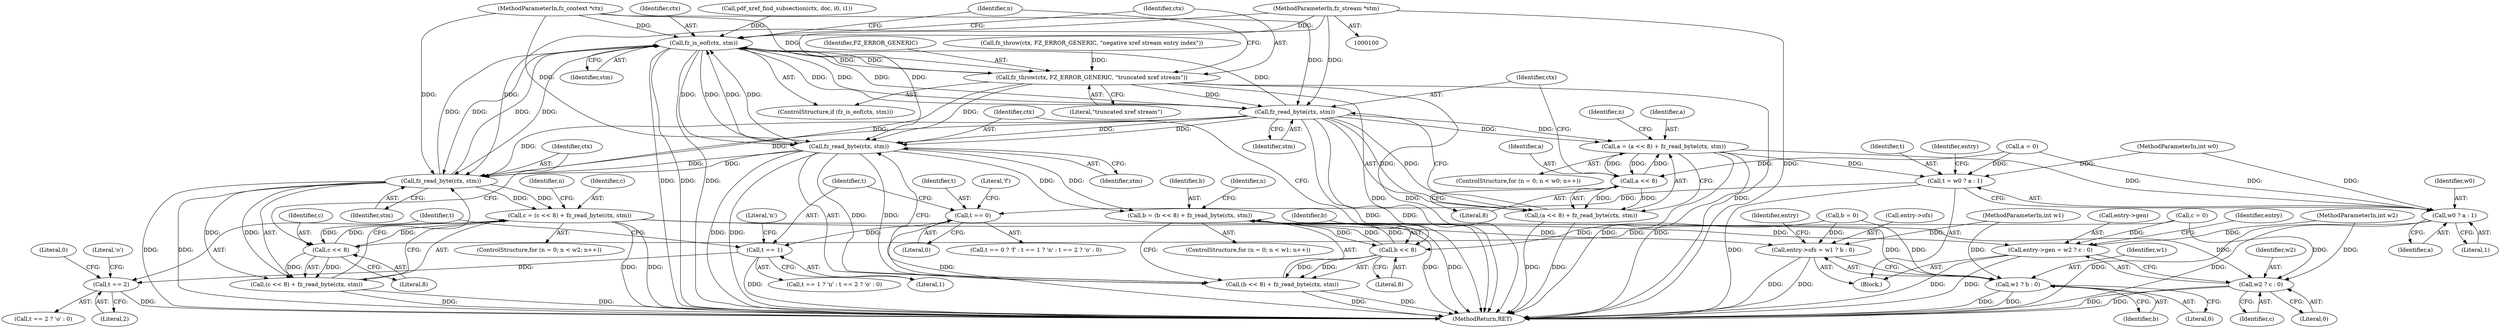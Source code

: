 digraph "0_ghostscript_55c3f68d638ac1263a386e0aaa004bb6e8bde731@pointer" {
"1000103" [label="(MethodParameterIn,fz_stream *stm)"];
"1000184" [label="(Call,fz_is_eof(ctx, stm))"];
"1000187" [label="(Call,fz_throw(ctx, FZ_ERROR_GENERIC, \"truncated xref stream\"))"];
"1000206" [label="(Call,fz_read_byte(ctx, stm))"];
"1000200" [label="(Call,a = (a << 8) + fz_read_byte(ctx, stm))"];
"1000203" [label="(Call,a << 8)"];
"1000202" [label="(Call,(a << 8) + fz_read_byte(ctx, stm))"];
"1000252" [label="(Call,t = w0 ? a : 1)"];
"1000263" [label="(Call,t == 0)"];
"1000268" [label="(Call,t == 1)"];
"1000273" [label="(Call,t == 2)"];
"1000254" [label="(Call,w0 ? a : 1)"];
"1000224" [label="(Call,fz_read_byte(ctx, stm))"];
"1000218" [label="(Call,b = (b << 8) + fz_read_byte(ctx, stm))"];
"1000221" [label="(Call,b << 8)"];
"1000220" [label="(Call,(b << 8) + fz_read_byte(ctx, stm))"];
"1000278" [label="(Call,entry->ofs = w1 ? b : 0)"];
"1000282" [label="(Call,w1 ? b : 0)"];
"1000242" [label="(Call,fz_read_byte(ctx, stm))"];
"1000236" [label="(Call,c = (c << 8) + fz_read_byte(ctx, stm))"];
"1000239" [label="(Call,c << 8)"];
"1000238" [label="(Call,(c << 8) + fz_read_byte(ctx, stm))"];
"1000286" [label="(Call,entry->gen = w2 ? c : 0)"];
"1000290" [label="(Call,w2 ? c : 0)"];
"1000108" [label="(MethodParameterIn,int w2)"];
"1000189" [label="(Identifier,FZ_ERROR_GENERIC)"];
"1000265" [label="(Literal,0)"];
"1000274" [label="(Identifier,t)"];
"1000199" [label="(Identifier,n)"];
"1000243" [label="(Identifier,ctx)"];
"1000235" [label="(Identifier,n)"];
"1000288" [label="(Identifier,entry)"];
"1000286" [label="(Call,entry->gen = w2 ? c : 0)"];
"1000180" [label="(Call,c = 0)"];
"1000293" [label="(Literal,0)"];
"1000207" [label="(Identifier,ctx)"];
"1000191" [label="(ControlStructure,for (n = 0; n < w0; n++))"];
"1000304" [label="(MethodReturn,RET)"];
"1000254" [label="(Call,w0 ? a : 1)"];
"1000176" [label="(Call,b = 0)"];
"1000187" [label="(Call,fz_throw(ctx, FZ_ERROR_GENERIC, \"truncated xref stream\"))"];
"1000128" [label="(Call,fz_throw(ctx, FZ_ERROR_GENERIC, \"negative xref stream entry index\"))"];
"1000218" [label="(Call,b = (b << 8) + fz_read_byte(ctx, stm))"];
"1000134" [label="(Call,pdf_xref_find_subsection(ctx, doc, i0, i1))"];
"1000271" [label="(Literal,'n')"];
"1000103" [label="(MethodParameterIn,fz_stream *stm)"];
"1000188" [label="(Identifier,ctx)"];
"1000290" [label="(Call,w2 ? c : 0)"];
"1000285" [label="(Literal,0)"];
"1000226" [label="(Identifier,stm)"];
"1000206" [label="(Call,fz_read_byte(ctx, stm))"];
"1000277" [label="(Literal,0)"];
"1000204" [label="(Identifier,a)"];
"1000101" [label="(MethodParameterIn,fz_context *ctx)"];
"1000266" [label="(Literal,'f')"];
"1000275" [label="(Literal,2)"];
"1000205" [label="(Literal,8)"];
"1000253" [label="(Identifier,t)"];
"1000256" [label="(Identifier,a)"];
"1000236" [label="(Call,c = (c << 8) + fz_read_byte(ctx, stm))"];
"1000255" [label="(Identifier,w0)"];
"1000227" [label="(ControlStructure,for (n = 0; n < w2; n++))"];
"1000200" [label="(Call,a = (a << 8) + fz_read_byte(ctx, stm))"];
"1000238" [label="(Call,(c << 8) + fz_read_byte(ctx, stm))"];
"1000224" [label="(Call,fz_read_byte(ctx, stm))"];
"1000172" [label="(Call,a = 0)"];
"1000222" [label="(Identifier,b)"];
"1000217" [label="(Identifier,n)"];
"1000201" [label="(Identifier,a)"];
"1000209" [label="(ControlStructure,for (n = 0; n < w1; n++))"];
"1000292" [label="(Identifier,c)"];
"1000268" [label="(Call,t == 1)"];
"1000184" [label="(Call,fz_is_eof(ctx, stm))"];
"1000279" [label="(Call,entry->ofs)"];
"1000244" [label="(Identifier,stm)"];
"1000106" [label="(MethodParameterIn,int w0)"];
"1000221" [label="(Call,b << 8)"];
"1000237" [label="(Identifier,c)"];
"1000264" [label="(Identifier,t)"];
"1000270" [label="(Literal,1)"];
"1000240" [label="(Identifier,c)"];
"1000193" [label="(Identifier,n)"];
"1000276" [label="(Literal,'o')"];
"1000190" [label="(Literal,\"truncated xref stream\")"];
"1000186" [label="(Identifier,stm)"];
"1000208" [label="(Identifier,stm)"];
"1000257" [label="(Literal,1)"];
"1000263" [label="(Call,t == 0)"];
"1000272" [label="(Call,t == 2 ? 'o' : 0)"];
"1000241" [label="(Literal,8)"];
"1000239" [label="(Call,c << 8)"];
"1000183" [label="(ControlStructure,if (fz_is_eof(ctx, stm)))"];
"1000107" [label="(MethodParameterIn,int w1)"];
"1000185" [label="(Identifier,ctx)"];
"1000203" [label="(Call,a << 8)"];
"1000252" [label="(Call,t = w0 ? a : 1)"];
"1000296" [label="(Identifier,entry)"];
"1000202" [label="(Call,(a << 8) + fz_read_byte(ctx, stm))"];
"1000283" [label="(Identifier,w1)"];
"1000220" [label="(Call,(b << 8) + fz_read_byte(ctx, stm))"];
"1000219" [label="(Identifier,b)"];
"1000267" [label="(Call,t == 1 ? 'n' : t == 2 ? 'o' : 0)"];
"1000291" [label="(Identifier,w2)"];
"1000223" [label="(Literal,8)"];
"1000242" [label="(Call,fz_read_byte(ctx, stm))"];
"1000278" [label="(Call,entry->ofs = w1 ? b : 0)"];
"1000225" [label="(Identifier,ctx)"];
"1000284" [label="(Identifier,b)"];
"1000260" [label="(Identifier,entry)"];
"1000262" [label="(Call,t == 0 ? 'f' : t == 1 ? 'n' : t == 2 ? 'o' : 0)"];
"1000269" [label="(Identifier,t)"];
"1000282" [label="(Call,w1 ? b : 0)"];
"1000287" [label="(Call,entry->gen)"];
"1000273" [label="(Call,t == 2)"];
"1000250" [label="(Block,)"];
"1000103" -> "1000100"  [label="AST: "];
"1000103" -> "1000304"  [label="DDG: "];
"1000103" -> "1000184"  [label="DDG: "];
"1000103" -> "1000206"  [label="DDG: "];
"1000103" -> "1000224"  [label="DDG: "];
"1000103" -> "1000242"  [label="DDG: "];
"1000184" -> "1000183"  [label="AST: "];
"1000184" -> "1000186"  [label="CFG: "];
"1000185" -> "1000184"  [label="AST: "];
"1000186" -> "1000184"  [label="AST: "];
"1000188" -> "1000184"  [label="CFG: "];
"1000193" -> "1000184"  [label="CFG: "];
"1000184" -> "1000304"  [label="DDG: "];
"1000184" -> "1000304"  [label="DDG: "];
"1000184" -> "1000304"  [label="DDG: "];
"1000187" -> "1000184"  [label="DDG: "];
"1000224" -> "1000184"  [label="DDG: "];
"1000224" -> "1000184"  [label="DDG: "];
"1000206" -> "1000184"  [label="DDG: "];
"1000206" -> "1000184"  [label="DDG: "];
"1000242" -> "1000184"  [label="DDG: "];
"1000242" -> "1000184"  [label="DDG: "];
"1000134" -> "1000184"  [label="DDG: "];
"1000101" -> "1000184"  [label="DDG: "];
"1000184" -> "1000187"  [label="DDG: "];
"1000184" -> "1000206"  [label="DDG: "];
"1000184" -> "1000206"  [label="DDG: "];
"1000184" -> "1000224"  [label="DDG: "];
"1000184" -> "1000224"  [label="DDG: "];
"1000184" -> "1000242"  [label="DDG: "];
"1000184" -> "1000242"  [label="DDG: "];
"1000187" -> "1000183"  [label="AST: "];
"1000187" -> "1000190"  [label="CFG: "];
"1000188" -> "1000187"  [label="AST: "];
"1000189" -> "1000187"  [label="AST: "];
"1000190" -> "1000187"  [label="AST: "];
"1000193" -> "1000187"  [label="CFG: "];
"1000187" -> "1000304"  [label="DDG: "];
"1000187" -> "1000304"  [label="DDG: "];
"1000187" -> "1000304"  [label="DDG: "];
"1000101" -> "1000187"  [label="DDG: "];
"1000128" -> "1000187"  [label="DDG: "];
"1000187" -> "1000206"  [label="DDG: "];
"1000187" -> "1000224"  [label="DDG: "];
"1000187" -> "1000242"  [label="DDG: "];
"1000206" -> "1000202"  [label="AST: "];
"1000206" -> "1000208"  [label="CFG: "];
"1000207" -> "1000206"  [label="AST: "];
"1000208" -> "1000206"  [label="AST: "];
"1000202" -> "1000206"  [label="CFG: "];
"1000206" -> "1000304"  [label="DDG: "];
"1000206" -> "1000304"  [label="DDG: "];
"1000206" -> "1000200"  [label="DDG: "];
"1000206" -> "1000200"  [label="DDG: "];
"1000206" -> "1000202"  [label="DDG: "];
"1000206" -> "1000202"  [label="DDG: "];
"1000101" -> "1000206"  [label="DDG: "];
"1000206" -> "1000224"  [label="DDG: "];
"1000206" -> "1000224"  [label="DDG: "];
"1000206" -> "1000242"  [label="DDG: "];
"1000206" -> "1000242"  [label="DDG: "];
"1000200" -> "1000191"  [label="AST: "];
"1000200" -> "1000202"  [label="CFG: "];
"1000201" -> "1000200"  [label="AST: "];
"1000202" -> "1000200"  [label="AST: "];
"1000199" -> "1000200"  [label="CFG: "];
"1000200" -> "1000304"  [label="DDG: "];
"1000200" -> "1000304"  [label="DDG: "];
"1000203" -> "1000200"  [label="DDG: "];
"1000203" -> "1000200"  [label="DDG: "];
"1000200" -> "1000203"  [label="DDG: "];
"1000200" -> "1000252"  [label="DDG: "];
"1000200" -> "1000254"  [label="DDG: "];
"1000203" -> "1000202"  [label="AST: "];
"1000203" -> "1000205"  [label="CFG: "];
"1000204" -> "1000203"  [label="AST: "];
"1000205" -> "1000203"  [label="AST: "];
"1000207" -> "1000203"  [label="CFG: "];
"1000203" -> "1000202"  [label="DDG: "];
"1000203" -> "1000202"  [label="DDG: "];
"1000172" -> "1000203"  [label="DDG: "];
"1000202" -> "1000304"  [label="DDG: "];
"1000202" -> "1000304"  [label="DDG: "];
"1000252" -> "1000250"  [label="AST: "];
"1000252" -> "1000254"  [label="CFG: "];
"1000253" -> "1000252"  [label="AST: "];
"1000254" -> "1000252"  [label="AST: "];
"1000260" -> "1000252"  [label="CFG: "];
"1000252" -> "1000304"  [label="DDG: "];
"1000106" -> "1000252"  [label="DDG: "];
"1000172" -> "1000252"  [label="DDG: "];
"1000252" -> "1000263"  [label="DDG: "];
"1000263" -> "1000262"  [label="AST: "];
"1000263" -> "1000265"  [label="CFG: "];
"1000264" -> "1000263"  [label="AST: "];
"1000265" -> "1000263"  [label="AST: "];
"1000266" -> "1000263"  [label="CFG: "];
"1000269" -> "1000263"  [label="CFG: "];
"1000263" -> "1000304"  [label="DDG: "];
"1000263" -> "1000268"  [label="DDG: "];
"1000268" -> "1000267"  [label="AST: "];
"1000268" -> "1000270"  [label="CFG: "];
"1000269" -> "1000268"  [label="AST: "];
"1000270" -> "1000268"  [label="AST: "];
"1000271" -> "1000268"  [label="CFG: "];
"1000274" -> "1000268"  [label="CFG: "];
"1000268" -> "1000304"  [label="DDG: "];
"1000268" -> "1000273"  [label="DDG: "];
"1000273" -> "1000272"  [label="AST: "];
"1000273" -> "1000275"  [label="CFG: "];
"1000274" -> "1000273"  [label="AST: "];
"1000275" -> "1000273"  [label="AST: "];
"1000276" -> "1000273"  [label="CFG: "];
"1000277" -> "1000273"  [label="CFG: "];
"1000273" -> "1000304"  [label="DDG: "];
"1000254" -> "1000256"  [label="CFG: "];
"1000254" -> "1000257"  [label="CFG: "];
"1000255" -> "1000254"  [label="AST: "];
"1000256" -> "1000254"  [label="AST: "];
"1000257" -> "1000254"  [label="AST: "];
"1000254" -> "1000304"  [label="DDG: "];
"1000254" -> "1000304"  [label="DDG: "];
"1000106" -> "1000254"  [label="DDG: "];
"1000172" -> "1000254"  [label="DDG: "];
"1000224" -> "1000220"  [label="AST: "];
"1000224" -> "1000226"  [label="CFG: "];
"1000225" -> "1000224"  [label="AST: "];
"1000226" -> "1000224"  [label="AST: "];
"1000220" -> "1000224"  [label="CFG: "];
"1000224" -> "1000304"  [label="DDG: "];
"1000224" -> "1000304"  [label="DDG: "];
"1000224" -> "1000218"  [label="DDG: "];
"1000224" -> "1000218"  [label="DDG: "];
"1000224" -> "1000220"  [label="DDG: "];
"1000224" -> "1000220"  [label="DDG: "];
"1000101" -> "1000224"  [label="DDG: "];
"1000224" -> "1000242"  [label="DDG: "];
"1000224" -> "1000242"  [label="DDG: "];
"1000218" -> "1000209"  [label="AST: "];
"1000218" -> "1000220"  [label="CFG: "];
"1000219" -> "1000218"  [label="AST: "];
"1000220" -> "1000218"  [label="AST: "];
"1000217" -> "1000218"  [label="CFG: "];
"1000218" -> "1000304"  [label="DDG: "];
"1000218" -> "1000304"  [label="DDG: "];
"1000221" -> "1000218"  [label="DDG: "];
"1000221" -> "1000218"  [label="DDG: "];
"1000218" -> "1000221"  [label="DDG: "];
"1000218" -> "1000278"  [label="DDG: "];
"1000218" -> "1000282"  [label="DDG: "];
"1000221" -> "1000220"  [label="AST: "];
"1000221" -> "1000223"  [label="CFG: "];
"1000222" -> "1000221"  [label="AST: "];
"1000223" -> "1000221"  [label="AST: "];
"1000225" -> "1000221"  [label="CFG: "];
"1000221" -> "1000220"  [label="DDG: "];
"1000221" -> "1000220"  [label="DDG: "];
"1000176" -> "1000221"  [label="DDG: "];
"1000220" -> "1000304"  [label="DDG: "];
"1000220" -> "1000304"  [label="DDG: "];
"1000278" -> "1000250"  [label="AST: "];
"1000278" -> "1000282"  [label="CFG: "];
"1000279" -> "1000278"  [label="AST: "];
"1000282" -> "1000278"  [label="AST: "];
"1000288" -> "1000278"  [label="CFG: "];
"1000278" -> "1000304"  [label="DDG: "];
"1000278" -> "1000304"  [label="DDG: "];
"1000107" -> "1000278"  [label="DDG: "];
"1000176" -> "1000278"  [label="DDG: "];
"1000282" -> "1000284"  [label="CFG: "];
"1000282" -> "1000285"  [label="CFG: "];
"1000283" -> "1000282"  [label="AST: "];
"1000284" -> "1000282"  [label="AST: "];
"1000285" -> "1000282"  [label="AST: "];
"1000282" -> "1000304"  [label="DDG: "];
"1000282" -> "1000304"  [label="DDG: "];
"1000107" -> "1000282"  [label="DDG: "];
"1000176" -> "1000282"  [label="DDG: "];
"1000242" -> "1000238"  [label="AST: "];
"1000242" -> "1000244"  [label="CFG: "];
"1000243" -> "1000242"  [label="AST: "];
"1000244" -> "1000242"  [label="AST: "];
"1000238" -> "1000242"  [label="CFG: "];
"1000242" -> "1000304"  [label="DDG: "];
"1000242" -> "1000304"  [label="DDG: "];
"1000242" -> "1000236"  [label="DDG: "];
"1000242" -> "1000236"  [label="DDG: "];
"1000242" -> "1000238"  [label="DDG: "];
"1000242" -> "1000238"  [label="DDG: "];
"1000101" -> "1000242"  [label="DDG: "];
"1000236" -> "1000227"  [label="AST: "];
"1000236" -> "1000238"  [label="CFG: "];
"1000237" -> "1000236"  [label="AST: "];
"1000238" -> "1000236"  [label="AST: "];
"1000235" -> "1000236"  [label="CFG: "];
"1000236" -> "1000304"  [label="DDG: "];
"1000236" -> "1000304"  [label="DDG: "];
"1000239" -> "1000236"  [label="DDG: "];
"1000239" -> "1000236"  [label="DDG: "];
"1000236" -> "1000239"  [label="DDG: "];
"1000236" -> "1000286"  [label="DDG: "];
"1000236" -> "1000290"  [label="DDG: "];
"1000239" -> "1000238"  [label="AST: "];
"1000239" -> "1000241"  [label="CFG: "];
"1000240" -> "1000239"  [label="AST: "];
"1000241" -> "1000239"  [label="AST: "];
"1000243" -> "1000239"  [label="CFG: "];
"1000239" -> "1000238"  [label="DDG: "];
"1000239" -> "1000238"  [label="DDG: "];
"1000180" -> "1000239"  [label="DDG: "];
"1000238" -> "1000304"  [label="DDG: "];
"1000238" -> "1000304"  [label="DDG: "];
"1000286" -> "1000250"  [label="AST: "];
"1000286" -> "1000290"  [label="CFG: "];
"1000287" -> "1000286"  [label="AST: "];
"1000290" -> "1000286"  [label="AST: "];
"1000296" -> "1000286"  [label="CFG: "];
"1000286" -> "1000304"  [label="DDG: "];
"1000286" -> "1000304"  [label="DDG: "];
"1000108" -> "1000286"  [label="DDG: "];
"1000180" -> "1000286"  [label="DDG: "];
"1000290" -> "1000292"  [label="CFG: "];
"1000290" -> "1000293"  [label="CFG: "];
"1000291" -> "1000290"  [label="AST: "];
"1000292" -> "1000290"  [label="AST: "];
"1000293" -> "1000290"  [label="AST: "];
"1000290" -> "1000304"  [label="DDG: "];
"1000290" -> "1000304"  [label="DDG: "];
"1000108" -> "1000290"  [label="DDG: "];
"1000180" -> "1000290"  [label="DDG: "];
}
